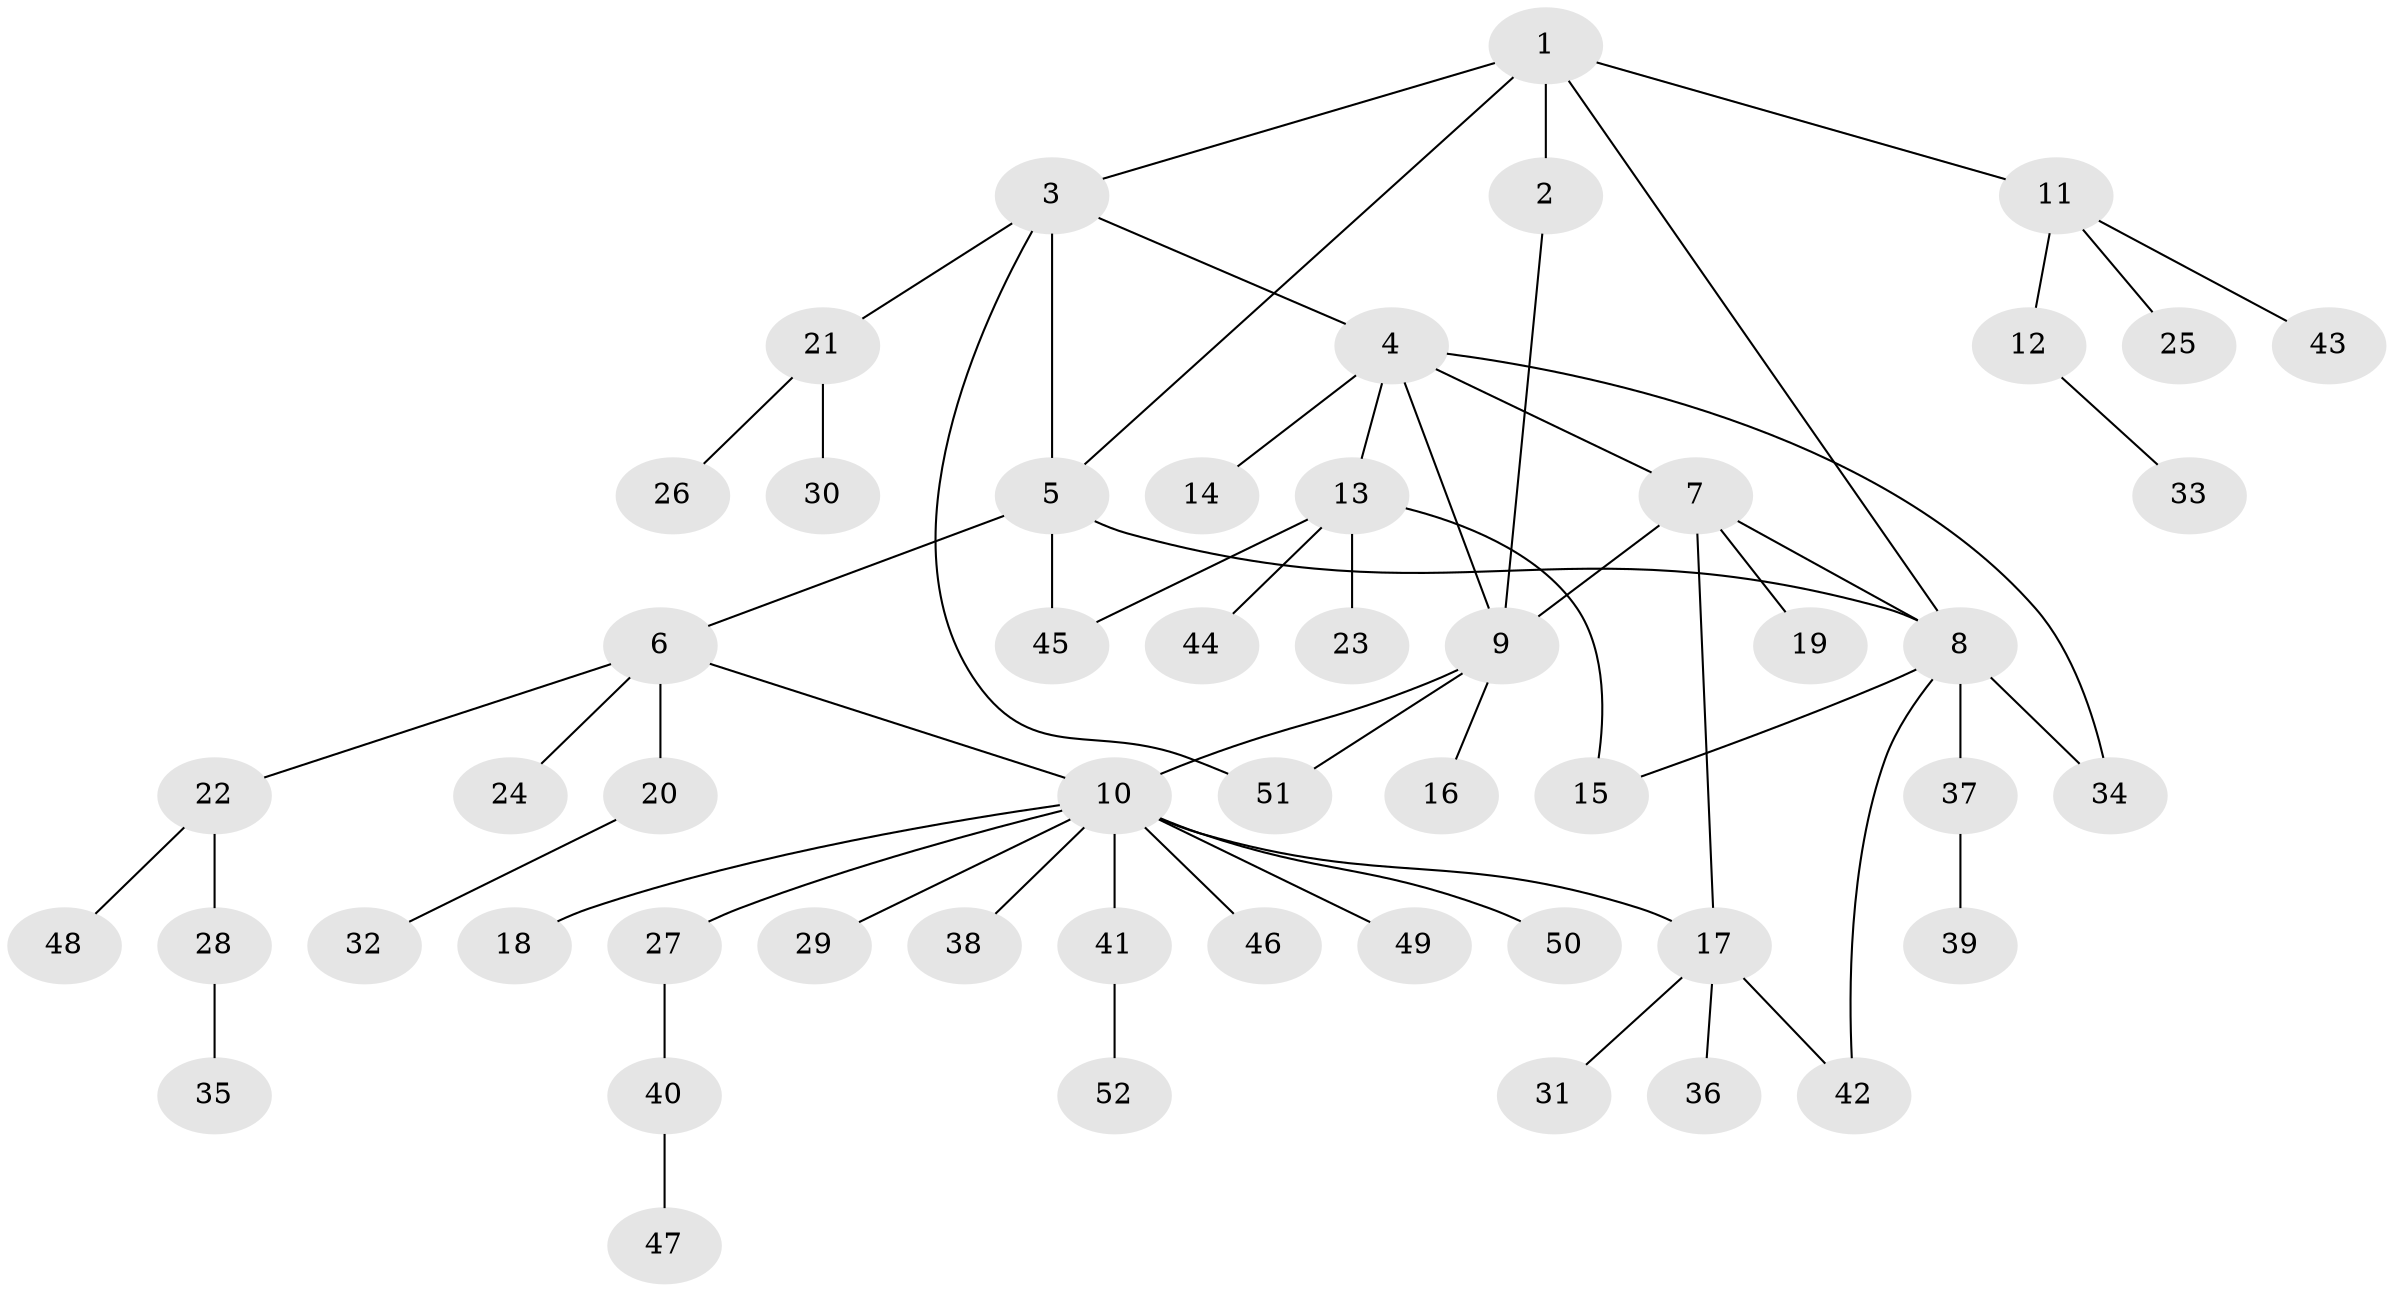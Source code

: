 // coarse degree distribution, {5: 0.0625, 4: 0.0625, 3: 0.125, 1: 0.5625, 2: 0.0625, 8: 0.0625, 6: 0.0625}
// Generated by graph-tools (version 1.1) at 2025/37/03/04/25 23:37:37]
// undirected, 52 vertices, 63 edges
graph export_dot {
  node [color=gray90,style=filled];
  1;
  2;
  3;
  4;
  5;
  6;
  7;
  8;
  9;
  10;
  11;
  12;
  13;
  14;
  15;
  16;
  17;
  18;
  19;
  20;
  21;
  22;
  23;
  24;
  25;
  26;
  27;
  28;
  29;
  30;
  31;
  32;
  33;
  34;
  35;
  36;
  37;
  38;
  39;
  40;
  41;
  42;
  43;
  44;
  45;
  46;
  47;
  48;
  49;
  50;
  51;
  52;
  1 -- 2;
  1 -- 3;
  1 -- 5;
  1 -- 8;
  1 -- 11;
  2 -- 9;
  3 -- 4;
  3 -- 5;
  3 -- 21;
  3 -- 51;
  4 -- 7;
  4 -- 9;
  4 -- 13;
  4 -- 14;
  4 -- 34;
  5 -- 6;
  5 -- 8;
  5 -- 45;
  6 -- 10;
  6 -- 20;
  6 -- 22;
  6 -- 24;
  7 -- 8;
  7 -- 9;
  7 -- 17;
  7 -- 19;
  8 -- 15;
  8 -- 34;
  8 -- 37;
  8 -- 42;
  9 -- 10;
  9 -- 16;
  9 -- 51;
  10 -- 17;
  10 -- 18;
  10 -- 27;
  10 -- 29;
  10 -- 38;
  10 -- 41;
  10 -- 46;
  10 -- 49;
  10 -- 50;
  11 -- 12;
  11 -- 25;
  11 -- 43;
  12 -- 33;
  13 -- 15;
  13 -- 23;
  13 -- 44;
  13 -- 45;
  17 -- 31;
  17 -- 36;
  17 -- 42;
  20 -- 32;
  21 -- 26;
  21 -- 30;
  22 -- 28;
  22 -- 48;
  27 -- 40;
  28 -- 35;
  37 -- 39;
  40 -- 47;
  41 -- 52;
}
